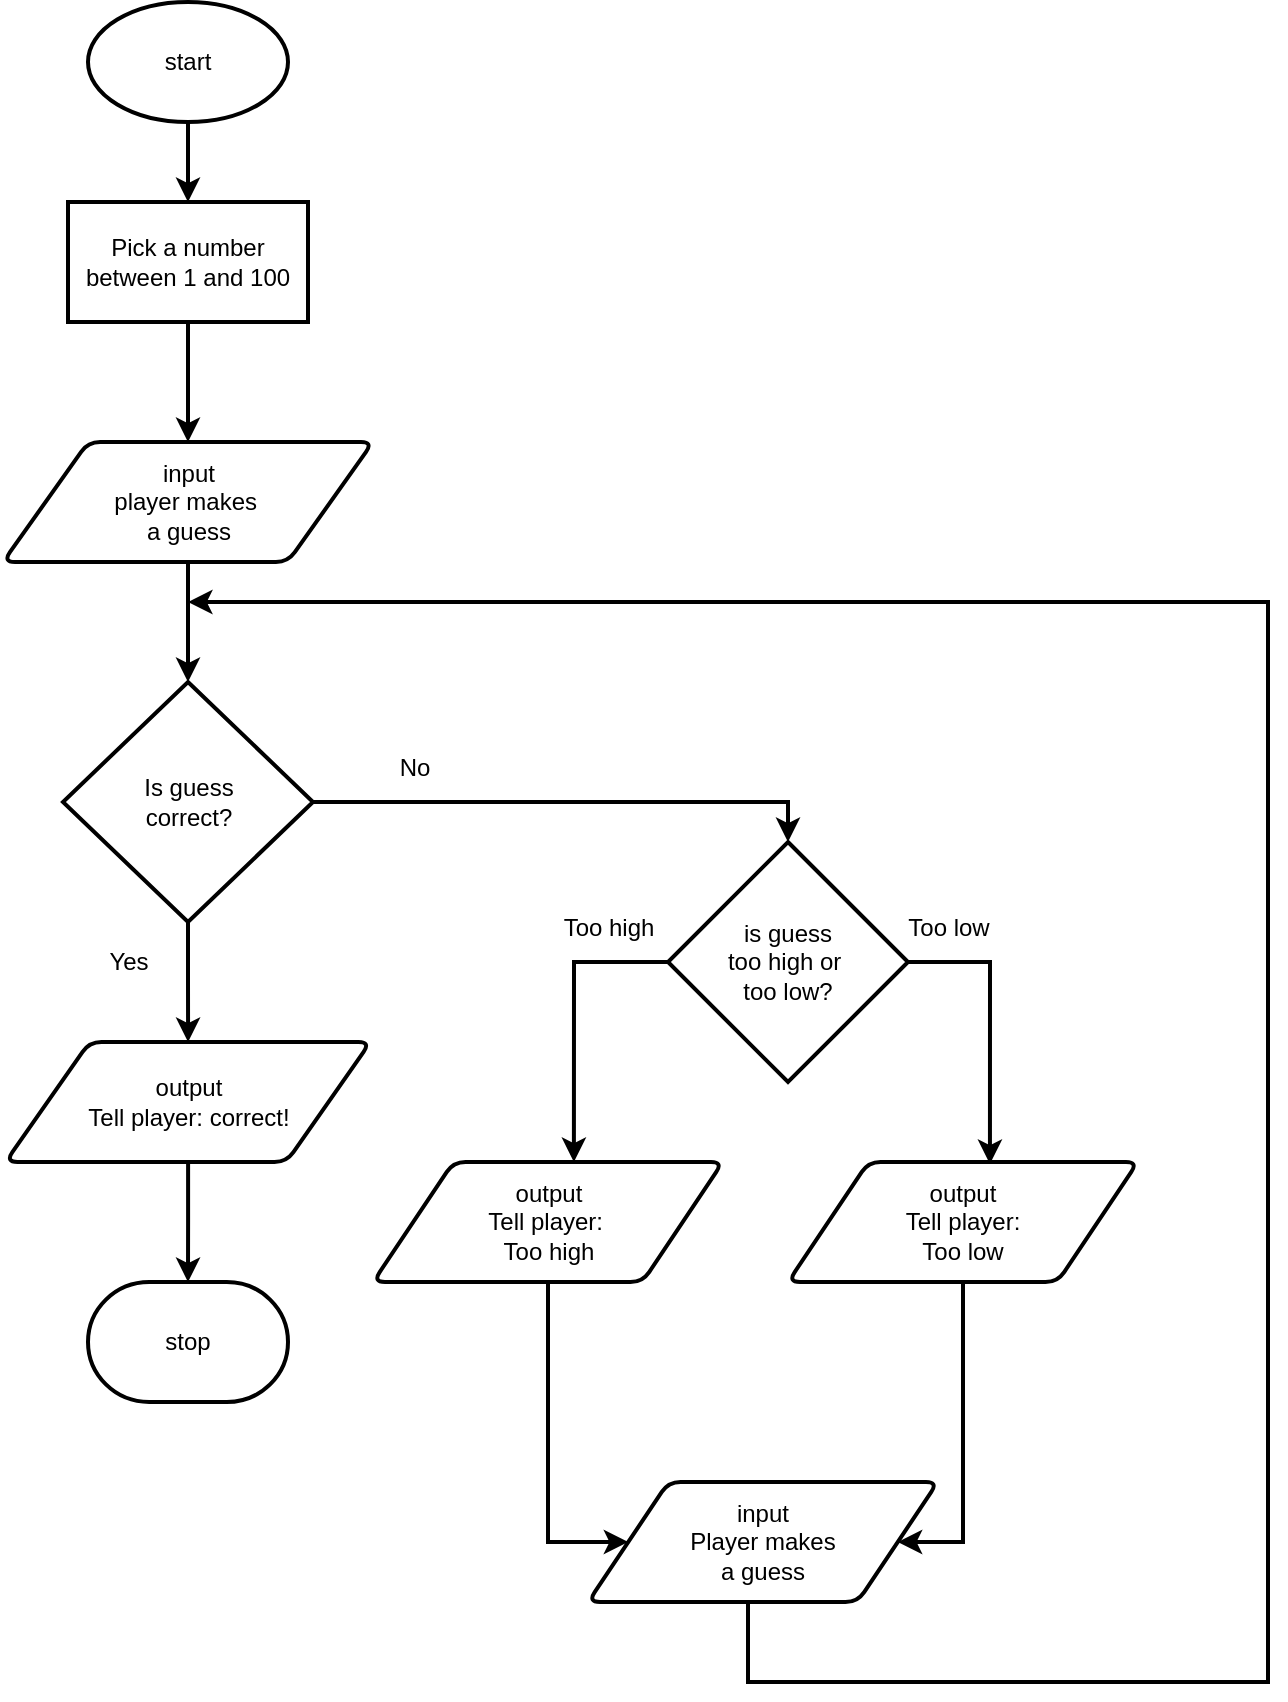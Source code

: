 <mxfile version="26.2.2">
  <diagram name="Page-1" id="H5IB_t_DFmJHeTDpifxf">
    <mxGraphModel dx="1428" dy="841" grid="1" gridSize="10" guides="1" tooltips="1" connect="1" arrows="1" fold="1" page="1" pageScale="1" pageWidth="850" pageHeight="1100" math="0" shadow="0">
      <root>
        <mxCell id="0" />
        <mxCell id="1" parent="0" />
        <mxCell id="23Qrk13wxBq1e72gL194-15" value="" style="edgeStyle=orthogonalEdgeStyle;rounded=0;orthogonalLoop=1;jettySize=auto;html=1;strokeWidth=2;" parent="1" source="23Qrk13wxBq1e72gL194-1" target="23Qrk13wxBq1e72gL194-2" edge="1">
          <mxGeometry relative="1" as="geometry" />
        </mxCell>
        <mxCell id="23Qrk13wxBq1e72gL194-1" value="start" style="strokeWidth=2;html=1;shape=mxgraph.flowchart.start_1;whiteSpace=wrap;" parent="1" vertex="1">
          <mxGeometry x="190" y="20" width="100" height="60" as="geometry" />
        </mxCell>
        <mxCell id="23Qrk13wxBq1e72gL194-16" value="" style="edgeStyle=orthogonalEdgeStyle;rounded=0;orthogonalLoop=1;jettySize=auto;html=1;strokeWidth=2;" parent="1" source="23Qrk13wxBq1e72gL194-2" target="23Qrk13wxBq1e72gL194-3" edge="1">
          <mxGeometry relative="1" as="geometry" />
        </mxCell>
        <mxCell id="23Qrk13wxBq1e72gL194-2" value="Pick a number&lt;div&gt;between 1 and 100&lt;/div&gt;" style="rounded=0;whiteSpace=wrap;html=1;strokeWidth=2;" parent="1" vertex="1">
          <mxGeometry x="180" y="120" width="120" height="60" as="geometry" />
        </mxCell>
        <mxCell id="23Qrk13wxBq1e72gL194-17" value="" style="edgeStyle=orthogonalEdgeStyle;rounded=0;orthogonalLoop=1;jettySize=auto;html=1;strokeWidth=2;" parent="1" source="23Qrk13wxBq1e72gL194-3" target="23Qrk13wxBq1e72gL194-4" edge="1">
          <mxGeometry relative="1" as="geometry" />
        </mxCell>
        <mxCell id="23Qrk13wxBq1e72gL194-3" value="input&lt;div&gt;player makes&amp;nbsp;&lt;/div&gt;&lt;div&gt;a guess&lt;/div&gt;" style="shape=parallelogram;html=1;strokeWidth=2;perimeter=parallelogramPerimeter;whiteSpace=wrap;rounded=1;arcSize=12;size=0.23;" parent="1" vertex="1">
          <mxGeometry x="147.5" y="240" width="185" height="60" as="geometry" />
        </mxCell>
        <mxCell id="23Qrk13wxBq1e72gL194-18" value="" style="edgeStyle=orthogonalEdgeStyle;rounded=0;orthogonalLoop=1;jettySize=auto;html=1;strokeWidth=2;" parent="1" source="23Qrk13wxBq1e72gL194-4" target="23Qrk13wxBq1e72gL194-10" edge="1">
          <mxGeometry relative="1" as="geometry" />
        </mxCell>
        <mxCell id="23Qrk13wxBq1e72gL194-4" value="Is guess&lt;div&gt;correct?&lt;/div&gt;" style="strokeWidth=2;html=1;shape=mxgraph.flowchart.decision;whiteSpace=wrap;" parent="1" vertex="1">
          <mxGeometry x="177.5" y="360" width="125" height="120" as="geometry" />
        </mxCell>
        <mxCell id="23Qrk13wxBq1e72gL194-5" value="is guess&lt;div&gt;too high or&amp;nbsp;&lt;/div&gt;&lt;div&gt;too low?&lt;/div&gt;" style="strokeWidth=2;html=1;shape=mxgraph.flowchart.decision;whiteSpace=wrap;" parent="1" vertex="1">
          <mxGeometry x="480" y="440" width="120" height="120" as="geometry" />
        </mxCell>
        <mxCell id="23Qrk13wxBq1e72gL194-28" value="" style="edgeStyle=orthogonalEdgeStyle;rounded=0;orthogonalLoop=1;jettySize=auto;html=1;strokeWidth=2;" parent="1" source="23Qrk13wxBq1e72gL194-10" target="23Qrk13wxBq1e72gL194-27" edge="1">
          <mxGeometry relative="1" as="geometry" />
        </mxCell>
        <mxCell id="23Qrk13wxBq1e72gL194-10" value="output&lt;div&gt;Tell player: correct!&lt;/div&gt;" style="shape=parallelogram;html=1;strokeWidth=2;perimeter=parallelogramPerimeter;whiteSpace=wrap;rounded=1;arcSize=12;size=0.23;" parent="1" vertex="1">
          <mxGeometry x="148.75" y="540" width="182.5" height="60" as="geometry" />
        </mxCell>
        <mxCell id="23Qrk13wxBq1e72gL194-23" style="edgeStyle=orthogonalEdgeStyle;rounded=0;orthogonalLoop=1;jettySize=auto;html=1;entryX=0;entryY=0.5;entryDx=0;entryDy=0;strokeWidth=2;" parent="1" source="23Qrk13wxBq1e72gL194-11" target="23Qrk13wxBq1e72gL194-13" edge="1">
          <mxGeometry relative="1" as="geometry">
            <Array as="points">
              <mxPoint x="420" y="790" />
            </Array>
          </mxGeometry>
        </mxCell>
        <mxCell id="23Qrk13wxBq1e72gL194-11" value="output&lt;div&gt;Tell player:&amp;nbsp;&lt;/div&gt;&lt;div&gt;Too high&lt;/div&gt;" style="shape=parallelogram;html=1;strokeWidth=2;perimeter=parallelogramPerimeter;whiteSpace=wrap;rounded=1;arcSize=12;size=0.23;" parent="1" vertex="1">
          <mxGeometry x="332.5" y="600" width="175" height="60" as="geometry" />
        </mxCell>
        <mxCell id="23Qrk13wxBq1e72gL194-25" style="edgeStyle=orthogonalEdgeStyle;rounded=0;orthogonalLoop=1;jettySize=auto;html=1;entryX=1;entryY=0.5;entryDx=0;entryDy=0;strokeWidth=2;" parent="1" source="23Qrk13wxBq1e72gL194-12" target="23Qrk13wxBq1e72gL194-13" edge="1">
          <mxGeometry relative="1" as="geometry">
            <Array as="points">
              <mxPoint x="628" y="790" />
            </Array>
          </mxGeometry>
        </mxCell>
        <mxCell id="23Qrk13wxBq1e72gL194-12" value="output&lt;div&gt;Tell player:&lt;/div&gt;&lt;div&gt;Too low&lt;/div&gt;" style="shape=parallelogram;html=1;strokeWidth=2;perimeter=parallelogramPerimeter;whiteSpace=wrap;rounded=1;arcSize=12;size=0.23;" parent="1" vertex="1">
          <mxGeometry x="540" y="600" width="175" height="60" as="geometry" />
        </mxCell>
        <mxCell id="23Qrk13wxBq1e72gL194-26" style="edgeStyle=orthogonalEdgeStyle;rounded=0;orthogonalLoop=1;jettySize=auto;html=1;strokeWidth=2;" parent="1" source="23Qrk13wxBq1e72gL194-13" edge="1">
          <mxGeometry relative="1" as="geometry">
            <mxPoint x="240" y="320" as="targetPoint" />
            <Array as="points">
              <mxPoint x="520" y="860" />
              <mxPoint x="780" y="860" />
              <mxPoint x="780" y="320" />
            </Array>
          </mxGeometry>
        </mxCell>
        <mxCell id="23Qrk13wxBq1e72gL194-13" value="input&lt;div&gt;Player makes&lt;/div&gt;&lt;div&gt;a guess&lt;/div&gt;" style="shape=parallelogram;html=1;strokeWidth=2;perimeter=parallelogramPerimeter;whiteSpace=wrap;rounded=1;arcSize=12;size=0.23;" parent="1" vertex="1">
          <mxGeometry x="440" y="760" width="175" height="60" as="geometry" />
        </mxCell>
        <mxCell id="23Qrk13wxBq1e72gL194-20" style="edgeStyle=orthogonalEdgeStyle;rounded=0;orthogonalLoop=1;jettySize=auto;html=1;entryX=0.5;entryY=0;entryDx=0;entryDy=0;entryPerimeter=0;strokeWidth=2;" parent="1" source="23Qrk13wxBq1e72gL194-4" target="23Qrk13wxBq1e72gL194-5" edge="1">
          <mxGeometry relative="1" as="geometry" />
        </mxCell>
        <mxCell id="23Qrk13wxBq1e72gL194-21" style="edgeStyle=orthogonalEdgeStyle;rounded=0;orthogonalLoop=1;jettySize=auto;html=1;exitX=0;exitY=0.5;exitDx=0;exitDy=0;exitPerimeter=0;strokeWidth=2;entryX=0.574;entryY=0;entryDx=0;entryDy=0;entryPerimeter=0;" parent="1" source="23Qrk13wxBq1e72gL194-5" target="23Qrk13wxBq1e72gL194-11" edge="1">
          <mxGeometry relative="1" as="geometry">
            <mxPoint x="431" y="590" as="targetPoint" />
          </mxGeometry>
        </mxCell>
        <mxCell id="23Qrk13wxBq1e72gL194-22" style="edgeStyle=orthogonalEdgeStyle;rounded=0;orthogonalLoop=1;jettySize=auto;html=1;exitX=1;exitY=0.5;exitDx=0;exitDy=0;exitPerimeter=0;entryX=0.577;entryY=0.017;entryDx=0;entryDy=0;entryPerimeter=0;strokeWidth=2;" parent="1" source="23Qrk13wxBq1e72gL194-5" target="23Qrk13wxBq1e72gL194-12" edge="1">
          <mxGeometry relative="1" as="geometry" />
        </mxCell>
        <mxCell id="23Qrk13wxBq1e72gL194-27" value="stop" style="strokeWidth=2;html=1;shape=mxgraph.flowchart.terminator;whiteSpace=wrap;" parent="1" vertex="1">
          <mxGeometry x="190" y="660" width="100" height="60" as="geometry" />
        </mxCell>
        <mxCell id="R1mHfdxM-lNTmdvKoTjB-1" value="No" style="text;html=1;align=center;verticalAlign=middle;resizable=0;points=[];autosize=1;strokeColor=none;fillColor=none;" vertex="1" parent="1">
          <mxGeometry x="332.5" y="388" width="40" height="30" as="geometry" />
        </mxCell>
        <mxCell id="R1mHfdxM-lNTmdvKoTjB-2" value="Yes" style="text;html=1;align=center;verticalAlign=middle;resizable=0;points=[];autosize=1;strokeColor=none;fillColor=none;" vertex="1" parent="1">
          <mxGeometry x="190" y="485" width="40" height="30" as="geometry" />
        </mxCell>
        <mxCell id="R1mHfdxM-lNTmdvKoTjB-3" value="Too high" style="text;html=1;align=center;verticalAlign=middle;resizable=0;points=[];autosize=1;strokeColor=none;fillColor=none;" vertex="1" parent="1">
          <mxGeometry x="415" y="468" width="70" height="30" as="geometry" />
        </mxCell>
        <mxCell id="R1mHfdxM-lNTmdvKoTjB-4" value="Too low" style="text;html=1;align=center;verticalAlign=middle;resizable=0;points=[];autosize=1;strokeColor=none;fillColor=none;" vertex="1" parent="1">
          <mxGeometry x="590" y="468" width="60" height="30" as="geometry" />
        </mxCell>
      </root>
    </mxGraphModel>
  </diagram>
</mxfile>
